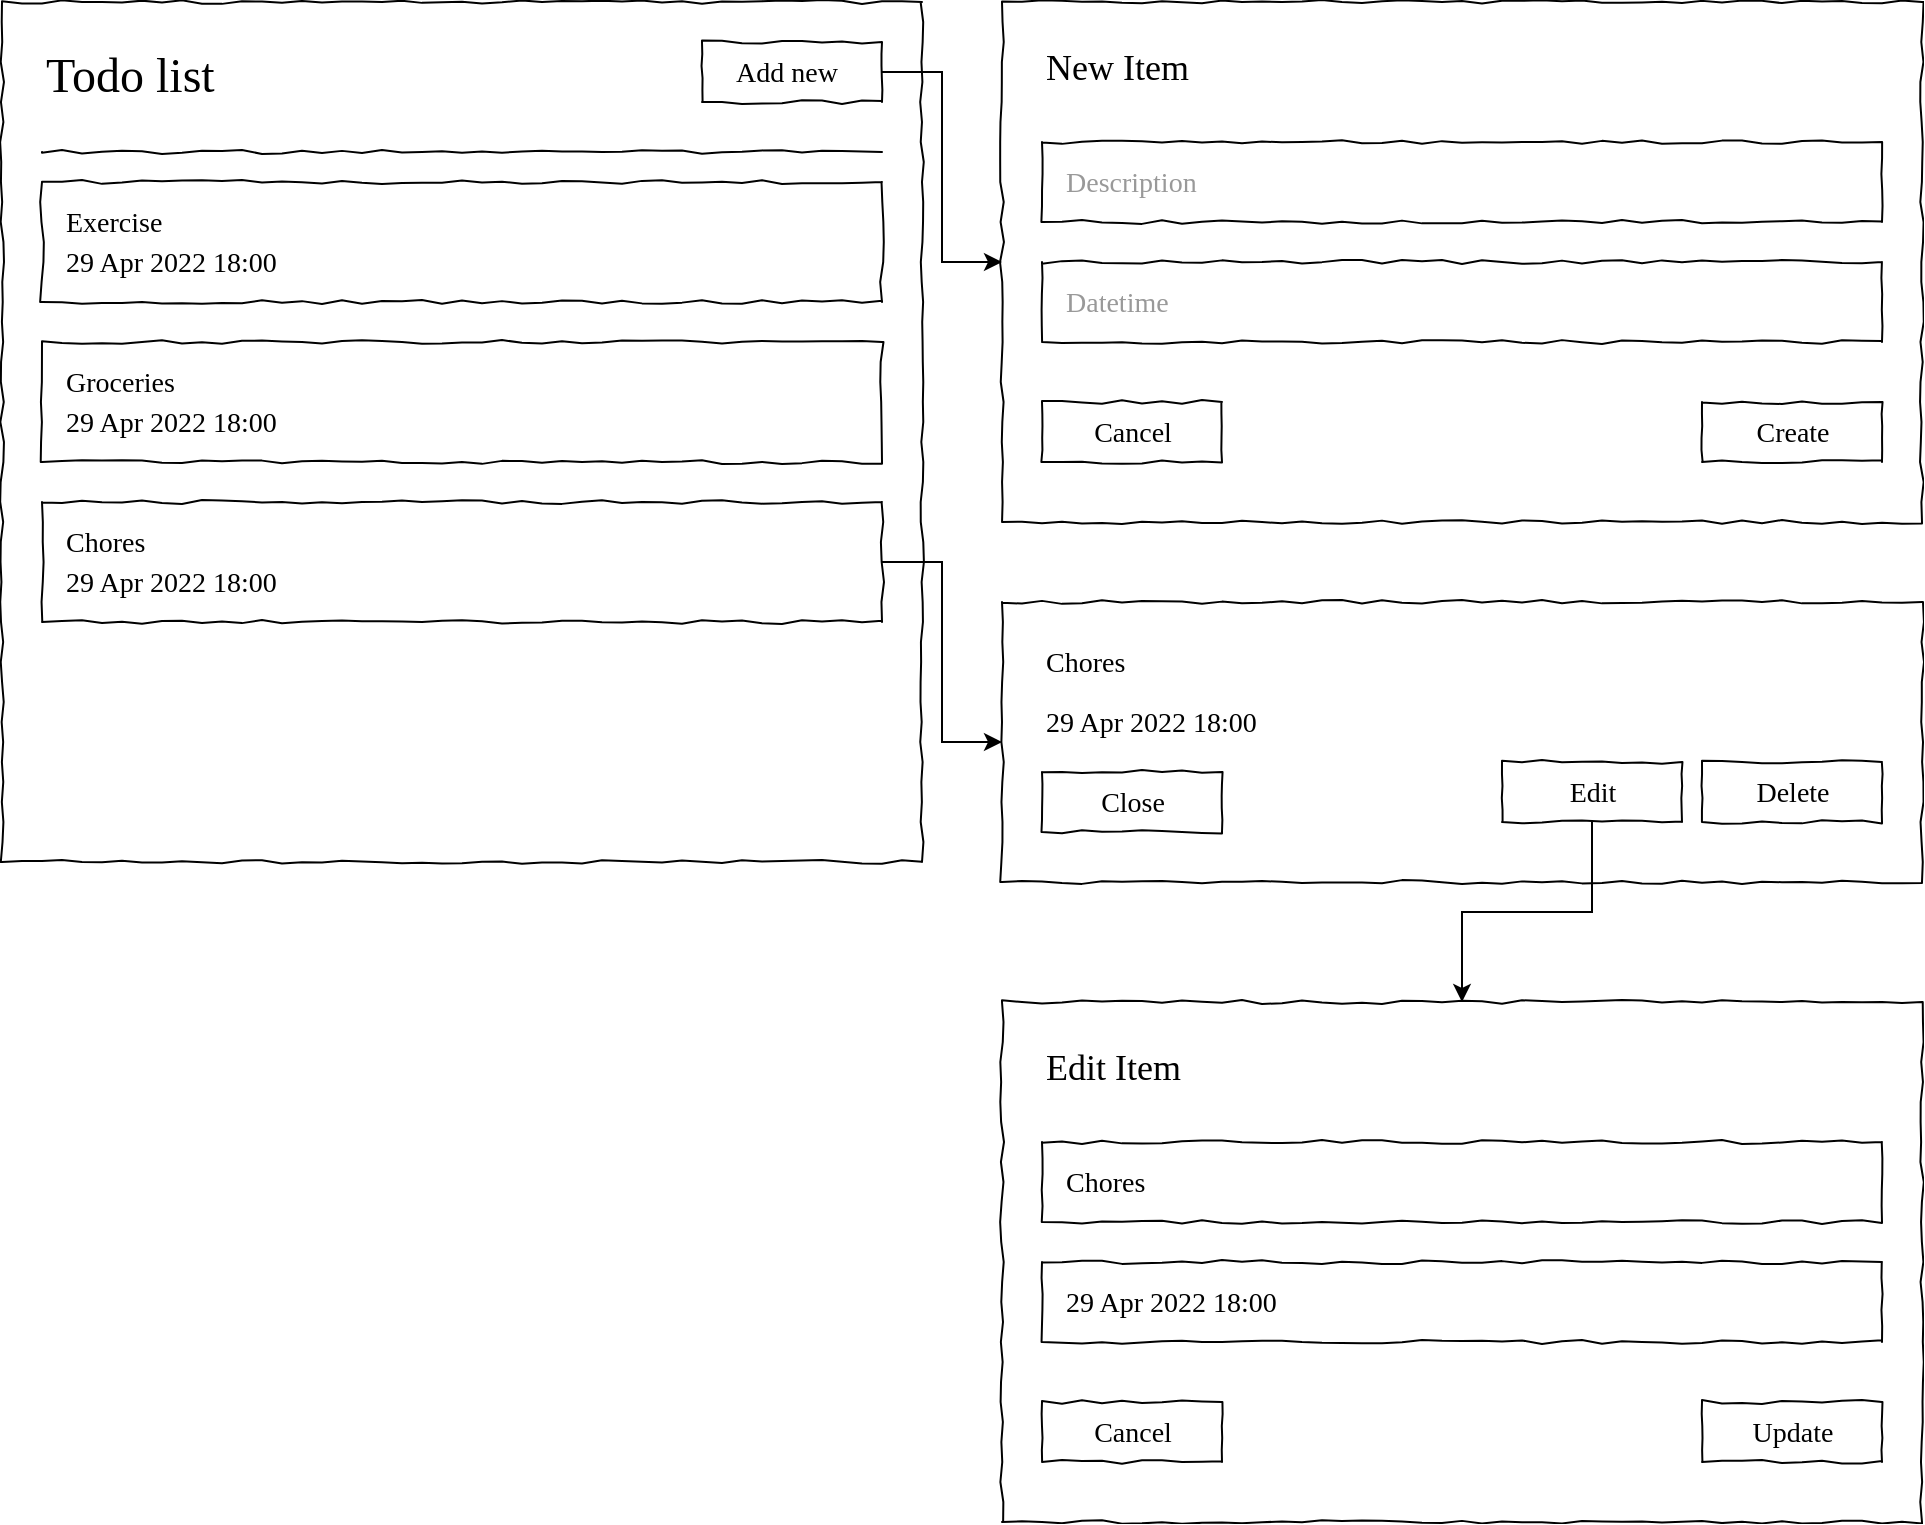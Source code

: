<mxfile version="17.4.2" type="device" pages="2"><diagram name="Page-1" id="03018318-947c-dd8e-b7a3-06fadd420f32"><mxGraphModel dx="1113" dy="791" grid="1" gridSize="10" guides="1" tooltips="1" connect="1" arrows="1" fold="1" page="1" pageScale="1" pageWidth="1100" pageHeight="850" background="none" math="0" shadow="0"><root><mxCell id="0"/><mxCell id="1" parent="0"/><mxCell id="677b7b8949515195-1" value="" style="whiteSpace=wrap;html=1;rounded=0;shadow=0;labelBackgroundColor=none;strokeColor=#000000;strokeWidth=1;fillColor=default;fontFamily=Verdana;fontSize=12;fontColor=#000000;align=center;comic=1;" parent="1" vertex="1"><mxGeometry x="20" y="50" width="460" height="430" as="geometry"/></mxCell><mxCell id="677b7b8949515195-9" value="" style="line;strokeWidth=1;html=1;rounded=0;shadow=0;labelBackgroundColor=none;fillColor=none;fontFamily=Verdana;fontSize=14;fontColor=#000000;align=center;comic=1;" parent="1" vertex="1"><mxGeometry x="40" y="120" width="420" height="10" as="geometry"/></mxCell><mxCell id="677b7b8949515195-25" value="" style="whiteSpace=wrap;html=1;rounded=0;shadow=0;labelBackgroundColor=none;strokeWidth=1;fillColor=none;fontFamily=Verdana;fontSize=12;align=center;comic=1;" parent="1" vertex="1"><mxGeometry x="40" y="140" width="420" height="60" as="geometry"/></mxCell><mxCell id="677b7b8949515195-44" value="Exercise" style="text;html=1;points=[];align=left;verticalAlign=top;spacingTop=-4;fontSize=14;fontFamily=Verdana" parent="1" vertex="1"><mxGeometry x="50" y="150" width="170" height="20" as="geometry"/></mxCell><mxCell id="677b7b8949515195-45" value="29 Apr 2022 18:00" style="text;html=1;points=[];align=left;verticalAlign=top;spacingTop=-4;fontSize=14;fontFamily=Verdana" parent="1" vertex="1"><mxGeometry x="50" y="170" width="170" height="20" as="geometry"/></mxCell><mxCell id="JYWkJ11-XzHZ3edt7UYl-1" value="" style="whiteSpace=wrap;html=1;rounded=0;shadow=0;labelBackgroundColor=none;strokeWidth=1;fillColor=none;fontFamily=Verdana;fontSize=12;align=center;comic=1;" vertex="1" parent="1"><mxGeometry x="40" y="220" width="420" height="60" as="geometry"/></mxCell><mxCell id="JYWkJ11-XzHZ3edt7UYl-2" value="Groceries" style="text;html=1;points=[];align=left;verticalAlign=top;spacingTop=-4;fontSize=14;fontFamily=Verdana" vertex="1" parent="1"><mxGeometry x="50" y="230" width="170" height="20" as="geometry"/></mxCell><mxCell id="JYWkJ11-XzHZ3edt7UYl-3" value="29 Apr 2022 18:00" style="text;html=1;points=[];align=left;verticalAlign=top;spacingTop=-4;fontSize=14;fontFamily=Verdana" vertex="1" parent="1"><mxGeometry x="50" y="250" width="170" height="20" as="geometry"/></mxCell><mxCell id="JYWkJ11-XzHZ3edt7UYl-29" style="edgeStyle=orthogonalEdgeStyle;rounded=0;orthogonalLoop=1;jettySize=auto;html=1;exitX=1;exitY=0.5;exitDx=0;exitDy=0;entryX=0;entryY=0.5;entryDx=0;entryDy=0;fontSize=18;fontColor=#000000;" edge="1" parent="1" source="JYWkJ11-XzHZ3edt7UYl-4" target="JYWkJ11-XzHZ3edt7UYl-21"><mxGeometry relative="1" as="geometry"/></mxCell><mxCell id="JYWkJ11-XzHZ3edt7UYl-4" value="" style="whiteSpace=wrap;html=1;rounded=0;shadow=0;labelBackgroundColor=none;strokeWidth=1;fillColor=none;fontFamily=Verdana;fontSize=12;align=center;comic=1;" vertex="1" parent="1"><mxGeometry x="40" y="300" width="420" height="60" as="geometry"/></mxCell><mxCell id="JYWkJ11-XzHZ3edt7UYl-5" value="Chores" style="text;html=1;points=[];align=left;verticalAlign=top;spacingTop=-4;fontSize=14;fontFamily=Verdana" vertex="1" parent="1"><mxGeometry x="50" y="310" width="170" height="20" as="geometry"/></mxCell><mxCell id="JYWkJ11-XzHZ3edt7UYl-6" value="29 Apr 2022 18:00" style="text;html=1;points=[];align=left;verticalAlign=top;spacingTop=-4;fontSize=14;fontFamily=Verdana" vertex="1" parent="1"><mxGeometry x="50" y="330" width="170" height="20" as="geometry"/></mxCell><mxCell id="JYWkJ11-XzHZ3edt7UYl-7" value="Todo list" style="text;html=1;points=[];align=left;verticalAlign=top;spacingTop=-4;fontSize=24;fontFamily=Verdana" vertex="1" parent="1"><mxGeometry x="40" y="70" width="120" height="30" as="geometry"/></mxCell><mxCell id="JYWkJ11-XzHZ3edt7UYl-8" value="" style="whiteSpace=wrap;html=1;rounded=0;shadow=0;labelBackgroundColor=none;strokeColor=#000000;strokeWidth=1;fillColor=default;fontFamily=Verdana;fontSize=12;fontColor=#000000;align=center;comic=1;" vertex="1" parent="1"><mxGeometry x="520" y="50" width="460" height="260" as="geometry"/></mxCell><mxCell id="JYWkJ11-XzHZ3edt7UYl-9" value="New Item" style="text;html=1;points=[];align=left;verticalAlign=top;spacingTop=-4;fontSize=18;fontFamily=Verdana" vertex="1" parent="1"><mxGeometry x="540" y="70" width="120" height="30" as="geometry"/></mxCell><mxCell id="JYWkJ11-XzHZ3edt7UYl-10" value="" style="whiteSpace=wrap;html=1;rounded=0;shadow=0;labelBackgroundColor=none;strokeWidth=1;fillColor=none;fontFamily=Verdana;fontSize=12;align=center;comic=1;" vertex="1" parent="1"><mxGeometry x="540" y="120" width="420" height="40" as="geometry"/></mxCell><mxCell id="JYWkJ11-XzHZ3edt7UYl-11" value="Description" style="text;html=1;points=[];align=left;verticalAlign=top;spacingTop=-4;fontSize=14;fontFamily=Verdana;fontColor=#999999;" vertex="1" parent="1"><mxGeometry x="550" y="130" width="60" height="20" as="geometry"/></mxCell><mxCell id="JYWkJ11-XzHZ3edt7UYl-12" value="" style="whiteSpace=wrap;html=1;rounded=0;shadow=0;labelBackgroundColor=none;strokeWidth=1;fillColor=none;fontFamily=Verdana;fontSize=12;align=center;comic=1;" vertex="1" parent="1"><mxGeometry x="540" y="180" width="420" height="40" as="geometry"/></mxCell><mxCell id="JYWkJ11-XzHZ3edt7UYl-13" value="Datetime" style="text;html=1;points=[];align=left;verticalAlign=top;spacingTop=-4;fontSize=14;fontFamily=Verdana;fontColor=#999999;" vertex="1" parent="1"><mxGeometry x="550" y="190" width="60" height="20" as="geometry"/></mxCell><mxCell id="JYWkJ11-XzHZ3edt7UYl-14" value="" style="whiteSpace=wrap;html=1;rounded=0;shadow=0;labelBackgroundColor=none;strokeWidth=1;fillColor=none;fontFamily=Verdana;fontSize=12;align=center;comic=1;" vertex="1" parent="1"><mxGeometry x="540" y="250" width="90" height="30" as="geometry"/></mxCell><mxCell id="JYWkJ11-XzHZ3edt7UYl-15" value="Cancel" style="text;html=1;points=[];align=center;verticalAlign=top;spacingTop=-4;fontSize=14;fontFamily=Verdana;fontColor=#000000;" vertex="1" parent="1"><mxGeometry x="555" y="255" width="60" height="20" as="geometry"/></mxCell><mxCell id="JYWkJ11-XzHZ3edt7UYl-16" value="" style="whiteSpace=wrap;html=1;rounded=0;shadow=0;labelBackgroundColor=none;strokeWidth=1;fillColor=none;fontFamily=Verdana;fontSize=12;align=center;comic=1;" vertex="1" parent="1"><mxGeometry x="870" y="250" width="90" height="30" as="geometry"/></mxCell><mxCell id="JYWkJ11-XzHZ3edt7UYl-17" value="Create" style="text;html=1;points=[];align=center;verticalAlign=top;spacingTop=-4;fontSize=14;fontFamily=Verdana;fontColor=#000000;" vertex="1" parent="1"><mxGeometry x="885" y="255" width="60" height="20" as="geometry"/></mxCell><mxCell id="JYWkJ11-XzHZ3edt7UYl-20" style="edgeStyle=orthogonalEdgeStyle;rounded=0;orthogonalLoop=1;jettySize=auto;html=1;exitX=1;exitY=0.5;exitDx=0;exitDy=0;fontSize=18;fontColor=#000000;" edge="1" parent="1" source="JYWkJ11-XzHZ3edt7UYl-18" target="JYWkJ11-XzHZ3edt7UYl-8"><mxGeometry relative="1" as="geometry"/></mxCell><mxCell id="JYWkJ11-XzHZ3edt7UYl-18" value="" style="whiteSpace=wrap;html=1;rounded=0;shadow=0;labelBackgroundColor=none;strokeWidth=1;fillColor=none;fontFamily=Verdana;fontSize=12;align=center;comic=1;" vertex="1" parent="1"><mxGeometry x="370" y="70" width="90" height="30" as="geometry"/></mxCell><mxCell id="677b7b8949515195-7" value="Add new" style="text;html=1;points=[];align=left;verticalAlign=top;spacingTop=-4;fontSize=14;fontFamily=Verdana" parent="1" vertex="1"><mxGeometry x="385" y="75" width="60" height="20" as="geometry"/></mxCell><mxCell id="JYWkJ11-XzHZ3edt7UYl-21" value="" style="whiteSpace=wrap;html=1;rounded=0;shadow=0;labelBackgroundColor=none;strokeColor=#000000;strokeWidth=1;fillColor=default;fontFamily=Verdana;fontSize=12;fontColor=#000000;align=center;comic=1;" vertex="1" parent="1"><mxGeometry x="520" y="350" width="460" height="140" as="geometry"/></mxCell><mxCell id="JYWkJ11-XzHZ3edt7UYl-22" value="Chores" style="text;html=1;points=[];align=left;verticalAlign=top;spacingTop=-4;fontSize=14;fontFamily=Verdana" vertex="1" parent="1"><mxGeometry x="540" y="370" width="170" height="20" as="geometry"/></mxCell><mxCell id="JYWkJ11-XzHZ3edt7UYl-23" value="29 Apr 2022 18:00" style="text;html=1;points=[];align=left;verticalAlign=top;spacingTop=-4;fontSize=14;fontFamily=Verdana" vertex="1" parent="1"><mxGeometry x="540" y="400" width="170" height="20" as="geometry"/></mxCell><mxCell id="JYWkJ11-XzHZ3edt7UYl-25" value="" style="whiteSpace=wrap;html=1;rounded=0;shadow=0;labelBackgroundColor=none;strokeWidth=1;fillColor=none;fontFamily=Verdana;fontSize=12;align=center;comic=1;" vertex="1" parent="1"><mxGeometry x="540" y="435" width="90" height="30" as="geometry"/></mxCell><mxCell id="JYWkJ11-XzHZ3edt7UYl-26" value="Close" style="text;html=1;points=[];align=center;verticalAlign=top;spacingTop=-4;fontSize=14;fontFamily=Verdana;fontColor=#000000;" vertex="1" parent="1"><mxGeometry x="555" y="440" width="60" height="20" as="geometry"/></mxCell><mxCell id="JYWkJ11-XzHZ3edt7UYl-27" value="" style="whiteSpace=wrap;html=1;rounded=0;shadow=0;labelBackgroundColor=none;strokeWidth=1;fillColor=none;fontFamily=Verdana;fontSize=12;align=center;comic=1;" vertex="1" parent="1"><mxGeometry x="870" y="430" width="90" height="30" as="geometry"/></mxCell><mxCell id="JYWkJ11-XzHZ3edt7UYl-28" value="Delete" style="text;html=1;points=[];align=center;verticalAlign=top;spacingTop=-4;fontSize=14;fontFamily=Verdana;fontColor=#000000;" vertex="1" parent="1"><mxGeometry x="885" y="435" width="60" height="20" as="geometry"/></mxCell><mxCell id="JYWkJ11-XzHZ3edt7UYl-46" style="edgeStyle=orthogonalEdgeStyle;rounded=0;orthogonalLoop=1;jettySize=auto;html=1;exitX=0.5;exitY=1;exitDx=0;exitDy=0;entryX=0.5;entryY=0;entryDx=0;entryDy=0;fontSize=18;fontColor=#000000;" edge="1" parent="1" source="JYWkJ11-XzHZ3edt7UYl-32" target="JYWkJ11-XzHZ3edt7UYl-36"><mxGeometry relative="1" as="geometry"/></mxCell><mxCell id="JYWkJ11-XzHZ3edt7UYl-32" value="" style="whiteSpace=wrap;html=1;rounded=0;shadow=0;labelBackgroundColor=none;strokeWidth=1;fillColor=none;fontFamily=Verdana;fontSize=12;align=center;comic=1;" vertex="1" parent="1"><mxGeometry x="770" y="430" width="90" height="30" as="geometry"/></mxCell><mxCell id="JYWkJ11-XzHZ3edt7UYl-33" value="Edit" style="text;html=1;points=[];align=center;verticalAlign=top;spacingTop=-4;fontSize=14;fontFamily=Verdana;fontColor=#000000;" vertex="1" parent="1"><mxGeometry x="785" y="435" width="60" height="20" as="geometry"/></mxCell><mxCell id="JYWkJ11-XzHZ3edt7UYl-36" value="" style="whiteSpace=wrap;html=1;rounded=0;shadow=0;labelBackgroundColor=none;strokeColor=#000000;strokeWidth=1;fillColor=default;fontFamily=Verdana;fontSize=12;fontColor=#000000;align=center;comic=1;" vertex="1" parent="1"><mxGeometry x="520" y="550" width="460" height="260" as="geometry"/></mxCell><mxCell id="JYWkJ11-XzHZ3edt7UYl-37" value="Edit Item" style="text;html=1;points=[];align=left;verticalAlign=top;spacingTop=-4;fontSize=18;fontFamily=Verdana" vertex="1" parent="1"><mxGeometry x="540" y="570" width="120" height="30" as="geometry"/></mxCell><mxCell id="JYWkJ11-XzHZ3edt7UYl-38" value="" style="whiteSpace=wrap;html=1;rounded=0;shadow=0;labelBackgroundColor=none;strokeWidth=1;fillColor=none;fontFamily=Verdana;fontSize=12;align=center;comic=1;" vertex="1" parent="1"><mxGeometry x="540" y="620" width="420" height="40" as="geometry"/></mxCell><mxCell id="JYWkJ11-XzHZ3edt7UYl-39" value="&lt;span style=&quot;color: rgb(0 , 0 , 0)&quot;&gt;Chores&lt;/span&gt;" style="text;html=1;points=[];align=left;verticalAlign=top;spacingTop=-4;fontSize=14;fontFamily=Verdana;fontColor=#999999;" vertex="1" parent="1"><mxGeometry x="550" y="630" width="60" height="20" as="geometry"/></mxCell><mxCell id="JYWkJ11-XzHZ3edt7UYl-40" value="" style="whiteSpace=wrap;html=1;rounded=0;shadow=0;labelBackgroundColor=none;strokeWidth=1;fillColor=none;fontFamily=Verdana;fontSize=12;align=center;comic=1;" vertex="1" parent="1"><mxGeometry x="540" y="680" width="420" height="40" as="geometry"/></mxCell><mxCell id="JYWkJ11-XzHZ3edt7UYl-41" value="&lt;span style=&quot;color: rgb(0 , 0 , 0)&quot;&gt;29 Apr 2022 18:00&lt;/span&gt;" style="text;html=1;points=[];align=left;verticalAlign=top;spacingTop=-4;fontSize=14;fontFamily=Verdana;fontColor=#999999;" vertex="1" parent="1"><mxGeometry x="550" y="690" width="60" height="20" as="geometry"/></mxCell><mxCell id="JYWkJ11-XzHZ3edt7UYl-42" value="" style="whiteSpace=wrap;html=1;rounded=0;shadow=0;labelBackgroundColor=none;strokeWidth=1;fillColor=none;fontFamily=Verdana;fontSize=12;align=center;comic=1;" vertex="1" parent="1"><mxGeometry x="540" y="750" width="90" height="30" as="geometry"/></mxCell><mxCell id="JYWkJ11-XzHZ3edt7UYl-43" value="Cancel" style="text;html=1;points=[];align=center;verticalAlign=top;spacingTop=-4;fontSize=14;fontFamily=Verdana;fontColor=#000000;" vertex="1" parent="1"><mxGeometry x="555" y="755" width="60" height="20" as="geometry"/></mxCell><mxCell id="JYWkJ11-XzHZ3edt7UYl-44" value="" style="whiteSpace=wrap;html=1;rounded=0;shadow=0;labelBackgroundColor=none;strokeWidth=1;fillColor=none;fontFamily=Verdana;fontSize=12;align=center;comic=1;" vertex="1" parent="1"><mxGeometry x="870" y="750" width="90" height="30" as="geometry"/></mxCell><mxCell id="JYWkJ11-XzHZ3edt7UYl-45" value="Update" style="text;html=1;points=[];align=center;verticalAlign=top;spacingTop=-4;fontSize=14;fontFamily=Verdana;fontColor=#000000;" vertex="1" parent="1"><mxGeometry x="885" y="755" width="60" height="20" as="geometry"/></mxCell></root></mxGraphModel></diagram><diagram id="_WfDxZbI2tD2NOZwRlZU" name="Page-2"><mxGraphModel dx="1351" dy="960" grid="1" gridSize="10" guides="1" tooltips="1" connect="1" arrows="1" fold="1" page="1" pageScale="1" pageWidth="827" pageHeight="1169" math="0" shadow="0"><root><mxCell id="0"/><mxCell id="1" parent="0"/><mxCell id="vHCdB5Mobbpg5cIgQ8rG-1" value="Data" style="rounded=0;whiteSpace=wrap;html=1;labelBackgroundColor=none;fontSize=18;fontColor=#000000;fillColor=default;" vertex="1" parent="1"><mxGeometry x="650" y="580" width="120" height="60" as="geometry"/></mxCell><mxCell id="vHCdB5Mobbpg5cIgQ8rG-10" style="edgeStyle=orthogonalEdgeStyle;rounded=0;orthogonalLoop=1;jettySize=auto;html=1;exitX=1;exitY=0.5;exitDx=0;exitDy=0;fontSize=18;fontColor=#000000;startArrow=classic;startFill=1;" edge="1" parent="1" source="vHCdB5Mobbpg5cIgQ8rG-2" target="vHCdB5Mobbpg5cIgQ8rG-3"><mxGeometry relative="1" as="geometry"/></mxCell><mxCell id="vHCdB5Mobbpg5cIgQ8rG-2" value="html UI" style="rounded=0;whiteSpace=wrap;html=1;labelBackgroundColor=none;fontSize=18;fontColor=#000000;fillColor=default;" vertex="1" parent="1"><mxGeometry x="10" y="580" width="110" height="60" as="geometry"/></mxCell><mxCell id="vHCdB5Mobbpg5cIgQ8rG-3" value="Data Interface" style="swimlane;fontStyle=0;childLayout=stackLayout;horizontal=1;startSize=30;horizontalStack=0;resizeParent=1;resizeParentMax=0;resizeLast=0;collapsible=1;marginBottom=0;labelBackgroundColor=none;fontSize=18;fontColor=#000000;fillColor=default;" vertex="1" parent="1"><mxGeometry x="197" y="520" width="140" height="180" as="geometry"/></mxCell><mxCell id="vHCdB5Mobbpg5cIgQ8rG-4" value="ListItems" style="text;strokeColor=none;fillColor=none;align=left;verticalAlign=middle;spacingLeft=4;spacingRight=4;overflow=hidden;points=[[0,0.5],[1,0.5]];portConstraint=eastwest;rotatable=0;labelBackgroundColor=none;fontSize=18;fontColor=#000000;" vertex="1" parent="vHCdB5Mobbpg5cIgQ8rG-3"><mxGeometry y="30" width="140" height="30" as="geometry"/></mxCell><mxCell id="vHCdB5Mobbpg5cIgQ8rG-5" value="CreateItem" style="text;strokeColor=none;fillColor=none;align=left;verticalAlign=middle;spacingLeft=4;spacingRight=4;overflow=hidden;points=[[0,0.5],[1,0.5]];portConstraint=eastwest;rotatable=0;labelBackgroundColor=none;fontSize=18;fontColor=#000000;" vertex="1" parent="vHCdB5Mobbpg5cIgQ8rG-3"><mxGeometry y="60" width="140" height="30" as="geometry"/></mxCell><mxCell id="vHCdB5Mobbpg5cIgQ8rG-6" value="ReadItem" style="text;strokeColor=none;fillColor=none;align=left;verticalAlign=middle;spacingLeft=4;spacingRight=4;overflow=hidden;points=[[0,0.5],[1,0.5]];portConstraint=eastwest;rotatable=0;labelBackgroundColor=none;fontSize=18;fontColor=#000000;" vertex="1" parent="vHCdB5Mobbpg5cIgQ8rG-3"><mxGeometry y="90" width="140" height="30" as="geometry"/></mxCell><mxCell id="vHCdB5Mobbpg5cIgQ8rG-9" value="UpdateItem" style="text;strokeColor=none;fillColor=none;align=left;verticalAlign=middle;spacingLeft=4;spacingRight=4;overflow=hidden;points=[[0,0.5],[1,0.5]];portConstraint=eastwest;rotatable=0;labelBackgroundColor=none;fontSize=18;fontColor=#000000;" vertex="1" parent="vHCdB5Mobbpg5cIgQ8rG-3"><mxGeometry y="120" width="140" height="30" as="geometry"/></mxCell><mxCell id="vHCdB5Mobbpg5cIgQ8rG-8" value="DeleteItem" style="text;strokeColor=none;fillColor=none;align=left;verticalAlign=middle;spacingLeft=4;spacingRight=4;overflow=hidden;points=[[0,0.5],[1,0.5]];portConstraint=eastwest;rotatable=0;labelBackgroundColor=none;fontSize=18;fontColor=#000000;" vertex="1" parent="vHCdB5Mobbpg5cIgQ8rG-3"><mxGeometry y="150" width="140" height="30" as="geometry"/></mxCell><mxCell id="vHCdB5Mobbpg5cIgQ8rG-12" style="edgeStyle=orthogonalEdgeStyle;rounded=0;orthogonalLoop=1;jettySize=auto;html=1;exitX=0;exitY=0.5;exitDx=0;exitDy=0;fontSize=18;fontColor=#000000;startArrow=classic;startFill=1;" edge="1" parent="1" source="vHCdB5Mobbpg5cIgQ8rG-11" target="vHCdB5Mobbpg5cIgQ8rG-3"><mxGeometry relative="1" as="geometry"/></mxCell><mxCell id="vHCdB5Mobbpg5cIgQ8rG-13" style="edgeStyle=orthogonalEdgeStyle;rounded=0;orthogonalLoop=1;jettySize=auto;html=1;exitX=1;exitY=0.5;exitDx=0;exitDy=0;entryX=0;entryY=0.5;entryDx=0;entryDy=0;fontSize=18;fontColor=#000000;startArrow=classic;startFill=1;" edge="1" parent="1" source="vHCdB5Mobbpg5cIgQ8rG-11" target="vHCdB5Mobbpg5cIgQ8rG-1"><mxGeometry relative="1" as="geometry"/></mxCell><mxCell id="vHCdB5Mobbpg5cIgQ8rG-11" value="Data Logic" style="rounded=0;whiteSpace=wrap;html=1;labelBackgroundColor=none;fontSize=18;fontColor=#000000;fillColor=default;" vertex="1" parent="1"><mxGeometry x="430" y="580" width="120" height="60" as="geometry"/></mxCell><mxCell id="vHCdB5Mobbpg5cIgQ8rG-14" value="Index" style="text;html=1;strokeColor=none;fillColor=none;align=center;verticalAlign=middle;whiteSpace=wrap;rounded=0;labelBackgroundColor=none;fontSize=18;fontColor=#000000;" vertex="1" parent="1"><mxGeometry x="237" y="480" width="60" height="30" as="geometry"/></mxCell><mxCell id="vHCdB5Mobbpg5cIgQ8rG-15" value="Logic" style="text;html=1;strokeColor=none;fillColor=none;align=center;verticalAlign=middle;whiteSpace=wrap;rounded=0;labelBackgroundColor=none;fontSize=18;fontColor=#000000;" vertex="1" parent="1"><mxGeometry x="460" y="540" width="60" height="30" as="geometry"/></mxCell><mxCell id="vHCdB5Mobbpg5cIgQ8rG-16" value="db" style="text;html=1;strokeColor=none;fillColor=none;align=center;verticalAlign=middle;whiteSpace=wrap;rounded=0;labelBackgroundColor=none;fontSize=18;fontColor=#000000;" vertex="1" parent="1"><mxGeometry x="680" y="540" width="60" height="30" as="geometry"/></mxCell></root></mxGraphModel></diagram></mxfile>